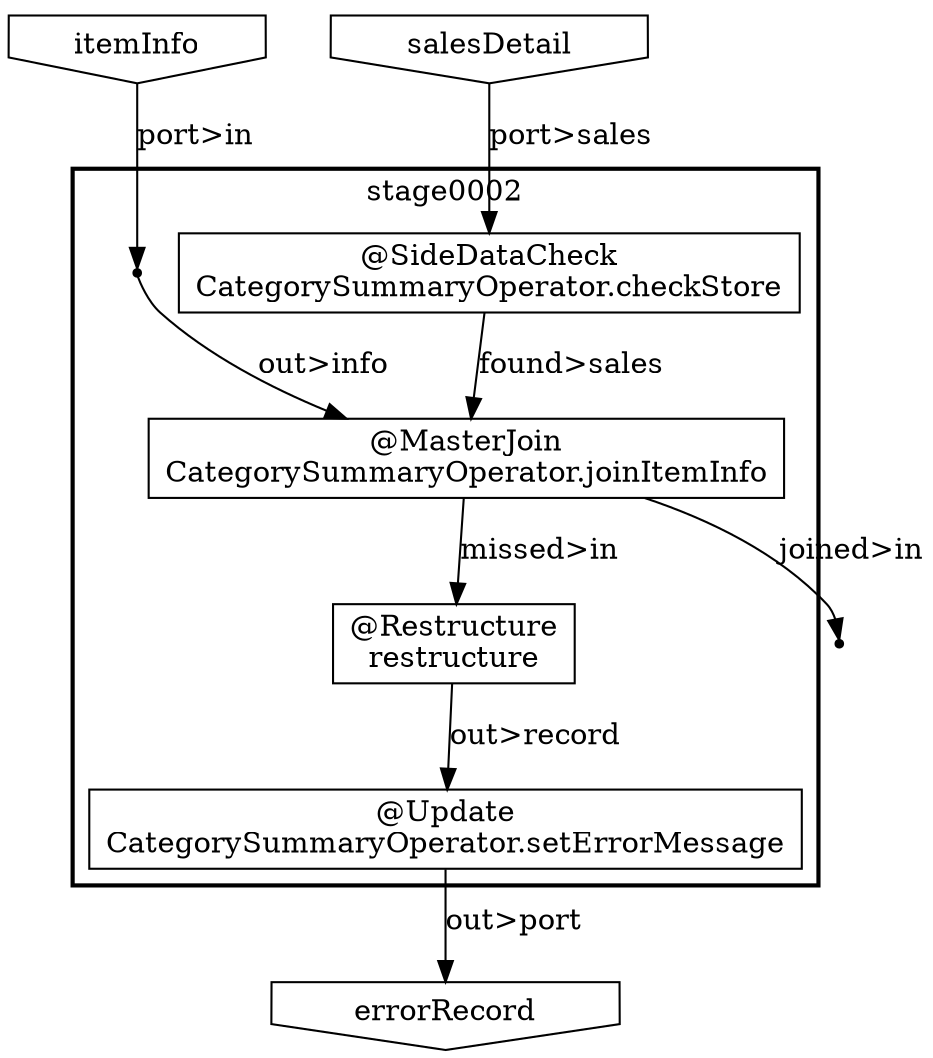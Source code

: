 digraph {
    subgraph "cluster_bbfbad7e-f541-4222-9c3c-8697cf48ddcd" {
        label = "stage0002";
        style = bold;
        "bb036f5a-e120-4ff7-9837-46c686fa030c" [shape=box, label="@Restructure\nrestructure"];
        "514464c6-131a-48ca-bcdb-578faee1fdb7" [shape=box, label="@Update\nCategorySummaryOperator.setErrorMessage"];
        "2901cc50-1a0c-437c-ba90-943beb68adb4" [shape=box, label="@MasterJoin\nCategorySummaryOperator.joinItemInfo"];
        "05fe4910-04a3-40d7-b149-1a70566c93e5" [shape=point];
        "030a2b04-9659-4975-9f06-f68f68f5358a" [shape=box, label="@SideDataCheck\nCategorySummaryOperator.checkStore"];
    }
    "38802f15-646a-4826-8dd7-9a6c0f5d1218" [shape=point];
    "1ce421bc-5fc0-48b1-ad3b-eb2084a93187" [shape=invhouse, label="itemInfo"];
    "79532d55-101b-419c-b52c-6da6662f2b60" [shape=invhouse, label="salesDetail"];
    "097b3b27-15a4-4239-90b1-2801166da46e" [shape=invhouse, label="errorRecord"];
    "030a2b04-9659-4975-9f06-f68f68f5358a" -> "2901cc50-1a0c-437c-ba90-943beb68adb4" [label="found>sales"];
    "05fe4910-04a3-40d7-b149-1a70566c93e5" -> "2901cc50-1a0c-437c-ba90-943beb68adb4" [label="out>info"];
    "2901cc50-1a0c-437c-ba90-943beb68adb4" -> "38802f15-646a-4826-8dd7-9a6c0f5d1218" [label="joined>in"];
    "514464c6-131a-48ca-bcdb-578faee1fdb7" -> "097b3b27-15a4-4239-90b1-2801166da46e" [label="out>port"];
    "bb036f5a-e120-4ff7-9837-46c686fa030c" -> "514464c6-131a-48ca-bcdb-578faee1fdb7" [label="out>record"];
    "2901cc50-1a0c-437c-ba90-943beb68adb4" -> "bb036f5a-e120-4ff7-9837-46c686fa030c" [label="missed>in"];
    "79532d55-101b-419c-b52c-6da6662f2b60" -> "030a2b04-9659-4975-9f06-f68f68f5358a" [label="port>sales"];
    "1ce421bc-5fc0-48b1-ad3b-eb2084a93187" -> "05fe4910-04a3-40d7-b149-1a70566c93e5" [label="port>in"];
}
